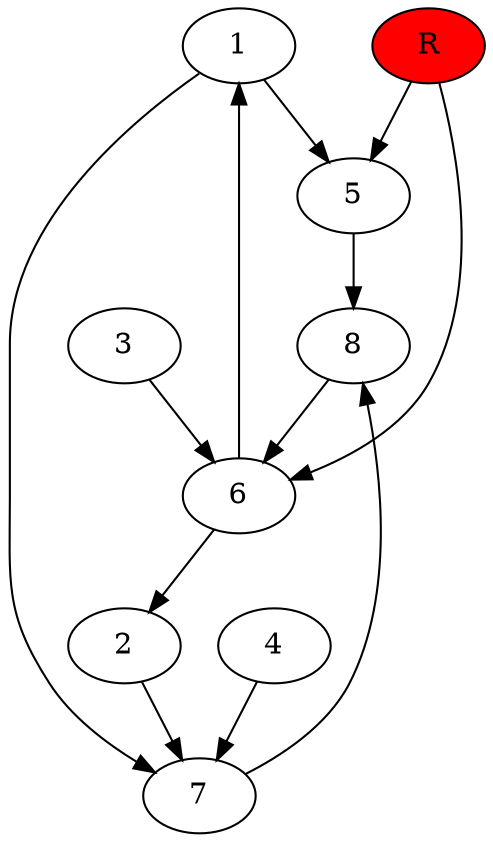 digraph prb27469 {
	1
	2
	3
	4
	5
	6
	7
	8
	R [fillcolor="#ff0000" style=filled]
	1 -> 5
	1 -> 7
	2 -> 7
	3 -> 6
	4 -> 7
	5 -> 8
	6 -> 1
	6 -> 2
	7 -> 8
	8 -> 6
	R -> 5
	R -> 6
}

